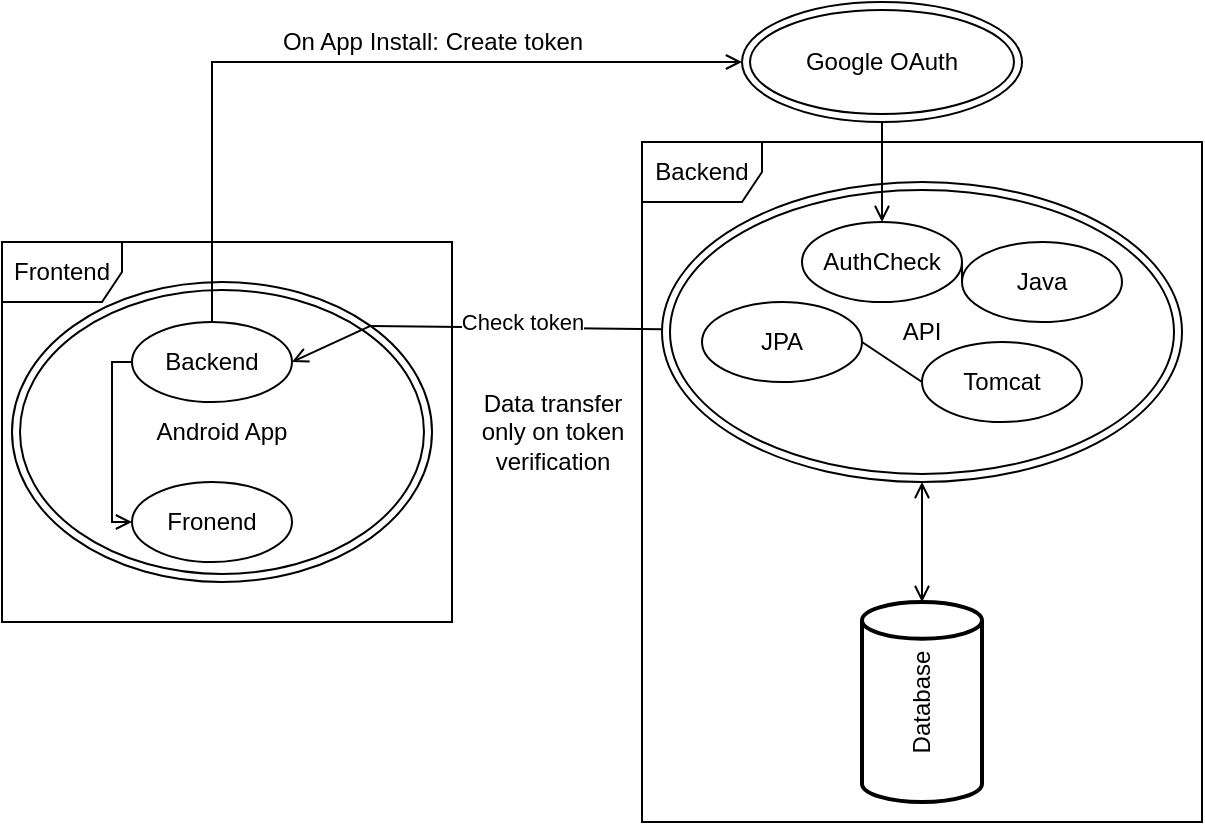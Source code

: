 <mxfile version="15.4.0" type="device"><diagram id="RSH8p0xYu4nxbcbm9IQc" name="Page-1"><mxGraphModel dx="1185" dy="767" grid="1" gridSize="10" guides="1" tooltips="1" connect="1" arrows="1" fold="1" page="1" pageScale="1" pageWidth="827" pageHeight="1169" math="0" shadow="0"><root><mxCell id="0"/><mxCell id="1" parent="0"/><mxCell id="hujPKIKBqnqYKeTF4urS-3" value="Backend" style="shape=umlFrame;whiteSpace=wrap;html=1;" vertex="1" parent="1"><mxGeometry x="450" y="250" width="280" height="340" as="geometry"/></mxCell><mxCell id="hujPKIKBqnqYKeTF4urS-4" value="Frontend" style="shape=umlFrame;whiteSpace=wrap;html=1;" vertex="1" parent="1"><mxGeometry x="130" y="300" width="225" height="190" as="geometry"/></mxCell><mxCell id="hujPKIKBqnqYKeTF4urS-15" style="edgeStyle=none;rounded=0;orthogonalLoop=1;jettySize=auto;html=1;entryX=0.5;entryY=1;entryDx=0;entryDy=0;endArrow=open;endFill=0;startArrow=open;startFill=0;" edge="1" parent="1" source="hujPKIKBqnqYKeTF4urS-5" target="hujPKIKBqnqYKeTF4urS-7"><mxGeometry relative="1" as="geometry"/></mxCell><mxCell id="hujPKIKBqnqYKeTF4urS-5" value="Database" style="strokeWidth=2;html=1;shape=mxgraph.flowchart.direct_data;whiteSpace=wrap;rotation=-90;" vertex="1" parent="1"><mxGeometry x="540" y="500" width="100" height="60" as="geometry"/></mxCell><mxCell id="hujPKIKBqnqYKeTF4urS-23" style="edgeStyle=none;rounded=0;orthogonalLoop=1;jettySize=auto;html=1;entryX=1;entryY=0;entryDx=0;entryDy=0;startArrow=none;startFill=0;endArrow=none;endFill=0;" edge="1" parent="1" source="hujPKIKBqnqYKeTF4urS-7" target="hujPKIKBqnqYKeTF4urS-18"><mxGeometry relative="1" as="geometry"/></mxCell><mxCell id="hujPKIKBqnqYKeTF4urS-28" value="Check token" style="edgeLabel;html=1;align=center;verticalAlign=middle;resizable=0;points=[];" vertex="1" connectable="0" parent="hujPKIKBqnqYKeTF4urS-23"><mxGeometry x="0.109" y="-1" relative="1" as="geometry"><mxPoint x="11" y="-2" as="offset"/></mxGeometry></mxCell><mxCell id="hujPKIKBqnqYKeTF4urS-7" value="API" style="ellipse;shape=doubleEllipse;whiteSpace=wrap;html=1;" vertex="1" parent="1"><mxGeometry x="460" y="270" width="260" height="150" as="geometry"/></mxCell><mxCell id="hujPKIKBqnqYKeTF4urS-9" value="JPA" style="ellipse;whiteSpace=wrap;html=1;" vertex="1" parent="1"><mxGeometry x="480" y="330" width="80" height="40" as="geometry"/></mxCell><mxCell id="hujPKIKBqnqYKeTF4urS-10" value="Java" style="ellipse;whiteSpace=wrap;html=1;" vertex="1" parent="1"><mxGeometry x="610" y="300" width="80" height="40" as="geometry"/></mxCell><mxCell id="hujPKIKBqnqYKeTF4urS-14" style="edgeStyle=none;rounded=0;orthogonalLoop=1;jettySize=auto;html=1;exitX=0;exitY=0.5;exitDx=0;exitDy=0;entryX=1;entryY=0.5;entryDx=0;entryDy=0;endArrow=none;endFill=0;" edge="1" parent="1" source="hujPKIKBqnqYKeTF4urS-11" target="hujPKIKBqnqYKeTF4urS-9"><mxGeometry relative="1" as="geometry"/></mxCell><mxCell id="hujPKIKBqnqYKeTF4urS-11" value="Tomcat" style="ellipse;whiteSpace=wrap;html=1;" vertex="1" parent="1"><mxGeometry x="590" y="350" width="80" height="40" as="geometry"/></mxCell><mxCell id="hujPKIKBqnqYKeTF4urS-13" style="rounded=0;orthogonalLoop=1;jettySize=auto;html=1;exitX=1;exitY=0.5;exitDx=0;exitDy=0;entryX=0;entryY=0.5;entryDx=0;entryDy=0;endArrow=none;endFill=0;" edge="1" parent="1" source="hujPKIKBqnqYKeTF4urS-12" target="hujPKIKBqnqYKeTF4urS-10"><mxGeometry relative="1" as="geometry"/></mxCell><mxCell id="hujPKIKBqnqYKeTF4urS-12" value="AuthCheck" style="ellipse;whiteSpace=wrap;html=1;" vertex="1" parent="1"><mxGeometry x="530" y="290" width="80" height="40" as="geometry"/></mxCell><mxCell id="hujPKIKBqnqYKeTF4urS-17" style="edgeStyle=none;rounded=0;orthogonalLoop=1;jettySize=auto;html=1;entryX=0.5;entryY=0;entryDx=0;entryDy=0;startArrow=none;startFill=0;endArrow=open;endFill=0;" edge="1" parent="1" source="hujPKIKBqnqYKeTF4urS-16" target="hujPKIKBqnqYKeTF4urS-12"><mxGeometry relative="1" as="geometry"/></mxCell><mxCell id="hujPKIKBqnqYKeTF4urS-16" value="Google OAuth" style="ellipse;shape=doubleEllipse;whiteSpace=wrap;html=1;" vertex="1" parent="1"><mxGeometry x="500" y="180" width="140" height="60" as="geometry"/></mxCell><mxCell id="hujPKIKBqnqYKeTF4urS-24" style="edgeStyle=none;rounded=0;orthogonalLoop=1;jettySize=auto;html=1;exitX=1;exitY=0;exitDx=0;exitDy=0;entryX=1;entryY=0.5;entryDx=0;entryDy=0;startArrow=none;startFill=0;endArrow=open;endFill=0;" edge="1" parent="1" source="hujPKIKBqnqYKeTF4urS-18" target="hujPKIKBqnqYKeTF4urS-20"><mxGeometry relative="1" as="geometry"/></mxCell><mxCell id="hujPKIKBqnqYKeTF4urS-18" value="Android App" style="ellipse;shape=doubleEllipse;whiteSpace=wrap;html=1;" vertex="1" parent="1"><mxGeometry x="135" y="320" width="210" height="150" as="geometry"/></mxCell><mxCell id="hujPKIKBqnqYKeTF4urS-19" value="Fronend" style="ellipse;whiteSpace=wrap;html=1;" vertex="1" parent="1"><mxGeometry x="195" y="420" width="80" height="40" as="geometry"/></mxCell><mxCell id="hujPKIKBqnqYKeTF4urS-22" style="edgeStyle=none;rounded=0;orthogonalLoop=1;jettySize=auto;html=1;exitX=0;exitY=0.5;exitDx=0;exitDy=0;startArrow=none;startFill=0;endArrow=open;endFill=0;entryX=0;entryY=0.5;entryDx=0;entryDy=0;" edge="1" parent="1" source="hujPKIKBqnqYKeTF4urS-20" target="hujPKIKBqnqYKeTF4urS-19"><mxGeometry relative="1" as="geometry"><Array as="points"><mxPoint x="185" y="360"/><mxPoint x="185" y="440"/></Array></mxGeometry></mxCell><mxCell id="hujPKIKBqnqYKeTF4urS-26" style="edgeStyle=none;rounded=0;orthogonalLoop=1;jettySize=auto;html=1;exitX=0.5;exitY=0;exitDx=0;exitDy=0;entryX=0;entryY=0.5;entryDx=0;entryDy=0;startArrow=none;startFill=0;endArrow=open;endFill=0;" edge="1" parent="1" source="hujPKIKBqnqYKeTF4urS-20" target="hujPKIKBqnqYKeTF4urS-16"><mxGeometry relative="1" as="geometry"><Array as="points"><mxPoint x="235" y="210"/></Array></mxGeometry></mxCell><mxCell id="hujPKIKBqnqYKeTF4urS-20" value="Backend" style="ellipse;whiteSpace=wrap;html=1;" vertex="1" parent="1"><mxGeometry x="195" y="340" width="80" height="40" as="geometry"/></mxCell><mxCell id="hujPKIKBqnqYKeTF4urS-25" style="edgeStyle=none;rounded=0;orthogonalLoop=1;jettySize=auto;html=1;exitX=1;exitY=0;exitDx=0;exitDy=0;entryX=1;entryY=0.5;entryDx=0;entryDy=0;startArrow=none;startFill=0;endArrow=open;endFill=0;" edge="1" parent="1" source="hujPKIKBqnqYKeTF4urS-18" target="hujPKIKBqnqYKeTF4urS-20"><mxGeometry relative="1" as="geometry"/></mxCell><mxCell id="hujPKIKBqnqYKeTF4urS-27" value="On App Install: Create token" style="text;html=1;align=center;verticalAlign=middle;resizable=0;points=[];autosize=1;strokeColor=none;fillColor=none;" vertex="1" parent="1"><mxGeometry x="260" y="190" width="170" height="20" as="geometry"/></mxCell><mxCell id="hujPKIKBqnqYKeTF4urS-29" value="Data transfer&lt;br&gt;only on token&lt;br&gt;verification" style="text;html=1;align=center;verticalAlign=middle;resizable=0;points=[];autosize=1;strokeColor=none;fillColor=none;" vertex="1" parent="1"><mxGeometry x="360" y="370" width="90" height="50" as="geometry"/></mxCell></root></mxGraphModel></diagram></mxfile>
